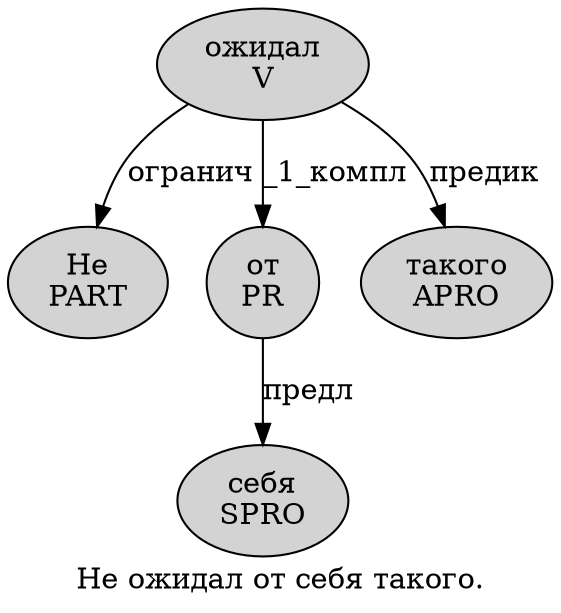 digraph SENTENCE_298 {
	graph [label="Не ожидал от себя такого."]
	node [style=filled]
		0 [label="Не
PART" color="" fillcolor=lightgray penwidth=1 shape=ellipse]
		1 [label="ожидал
V" color="" fillcolor=lightgray penwidth=1 shape=ellipse]
		2 [label="от
PR" color="" fillcolor=lightgray penwidth=1 shape=ellipse]
		3 [label="себя
SPRO" color="" fillcolor=lightgray penwidth=1 shape=ellipse]
		4 [label="такого
APRO" color="" fillcolor=lightgray penwidth=1 shape=ellipse]
			1 -> 0 [label="огранич"]
			1 -> 2 [label="_1_компл"]
			1 -> 4 [label="предик"]
			2 -> 3 [label="предл"]
}